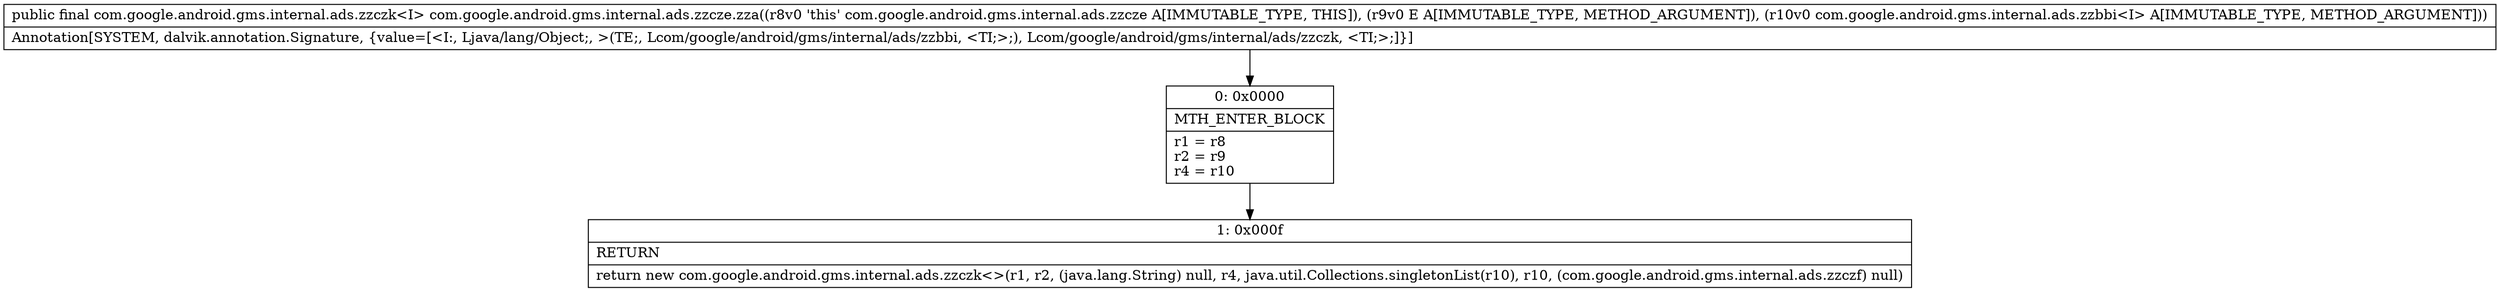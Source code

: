 digraph "CFG forcom.google.android.gms.internal.ads.zzcze.zza(Ljava\/lang\/Object;Lcom\/google\/android\/gms\/internal\/ads\/zzbbi;)Lcom\/google\/android\/gms\/internal\/ads\/zzczk;" {
Node_0 [shape=record,label="{0\:\ 0x0000|MTH_ENTER_BLOCK\l|r1 = r8\lr2 = r9\lr4 = r10\l}"];
Node_1 [shape=record,label="{1\:\ 0x000f|RETURN\l|return new com.google.android.gms.internal.ads.zzczk\<\>(r1, r2, (java.lang.String) null, r4, java.util.Collections.singletonList(r10), r10, (com.google.android.gms.internal.ads.zzczf) null)\l}"];
MethodNode[shape=record,label="{public final com.google.android.gms.internal.ads.zzczk\<I\> com.google.android.gms.internal.ads.zzcze.zza((r8v0 'this' com.google.android.gms.internal.ads.zzcze A[IMMUTABLE_TYPE, THIS]), (r9v0 E A[IMMUTABLE_TYPE, METHOD_ARGUMENT]), (r10v0 com.google.android.gms.internal.ads.zzbbi\<I\> A[IMMUTABLE_TYPE, METHOD_ARGUMENT]))  | Annotation[SYSTEM, dalvik.annotation.Signature, \{value=[\<I:, Ljava\/lang\/Object;, \>(TE;, Lcom\/google\/android\/gms\/internal\/ads\/zzbbi, \<TI;\>;), Lcom\/google\/android\/gms\/internal\/ads\/zzczk, \<TI;\>;]\}]\l}"];
MethodNode -> Node_0;
Node_0 -> Node_1;
}

